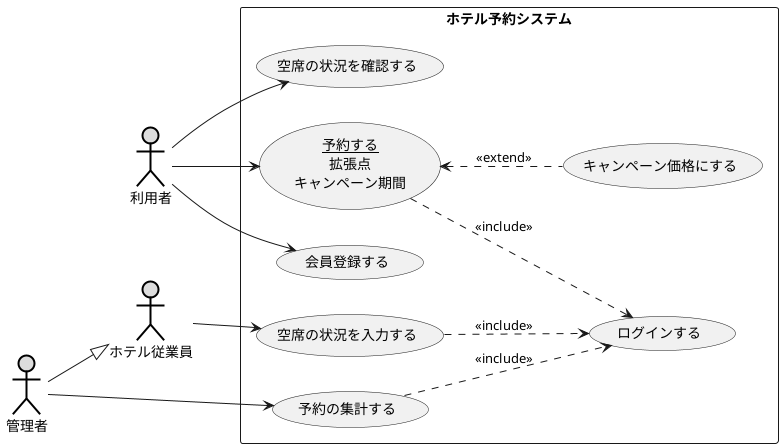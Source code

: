 @startuml ユースケース図
left to right direction
actor 利用者#DDDDDD;line:black;line.bold;
actor ホテル従業員#DDDDDD;line:black;line.bold;
actor 管理者#DDDDDD;line:black;line.bold;
rectangle ホテル予約システム{
usecase 空席の状況を確認する
usecase (<u>予約する</u>\n拡張点\nキャンペーン期間) as input
usecase 空席の状況を入力する
usecase 予約の集計する
usecase ログインする
usecase 会員登録する
usecase キャンペーン価格にする

}
利用者 --> 空席の状況を確認する
利用者 --> input
input ..> ログインする : << include >>
input <.. キャンペーン価格にする : << extend >>
利用者 --> 会員登録する
ホテル従業員 --> 空席の状況を入力する
空席の状況を入力する ..> ログインする : << include >>
管理者 --> 予約の集計する
予約の集計する ..> ログインする : << include >>
管理者 --|> ホテル従業員

@enduml